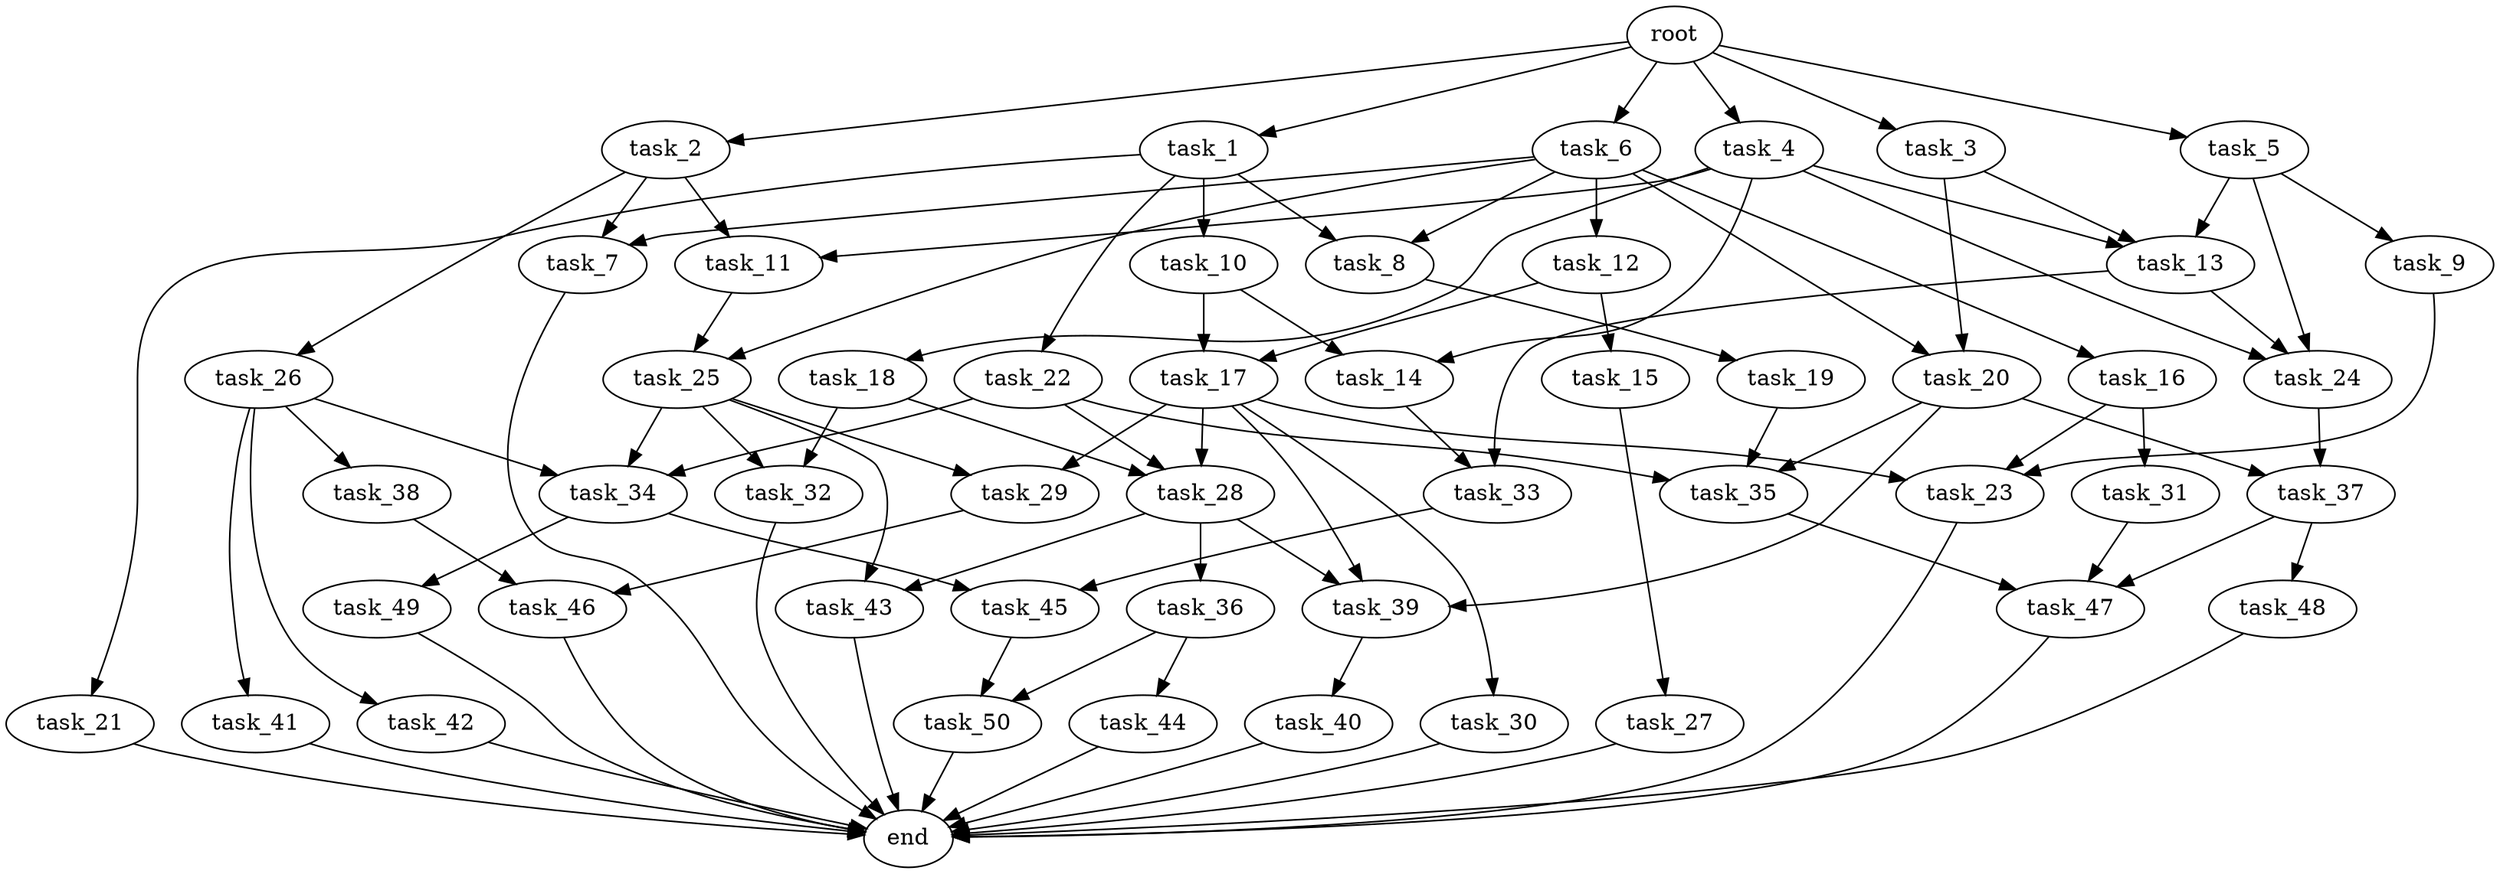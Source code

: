 digraph G {
  root [size="0.000000e+00"];
  task_1 [size="1.995473e+09"];
  task_2 [size="1.005099e+09"];
  task_3 [size="5.358873e+09"];
  task_4 [size="8.899232e+09"];
  task_5 [size="7.910124e+09"];
  task_6 [size="9.764830e+09"];
  task_7 [size="8.066059e+09"];
  task_8 [size="5.371534e+09"];
  task_9 [size="3.245806e+09"];
  task_10 [size="3.997957e+09"];
  task_11 [size="7.590411e+09"];
  task_12 [size="2.279065e+09"];
  task_13 [size="9.227465e+09"];
  task_14 [size="6.432520e+09"];
  task_15 [size="2.726588e+09"];
  task_16 [size="8.018853e+09"];
  task_17 [size="6.053727e+08"];
  task_18 [size="7.168822e+09"];
  task_19 [size="1.573992e+08"];
  task_20 [size="1.459923e+09"];
  task_21 [size="4.868359e+09"];
  task_22 [size="7.486985e+09"];
  task_23 [size="4.739959e+09"];
  task_24 [size="6.222716e+09"];
  task_25 [size="3.488728e+09"];
  task_26 [size="8.415094e+09"];
  task_27 [size="1.503387e+09"];
  task_28 [size="9.208304e+09"];
  task_29 [size="1.496718e+07"];
  task_30 [size="8.508156e+09"];
  task_31 [size="7.997163e+09"];
  task_32 [size="5.049795e+09"];
  task_33 [size="8.773036e+09"];
  task_34 [size="6.149912e+09"];
  task_35 [size="6.113345e+09"];
  task_36 [size="9.380714e+09"];
  task_37 [size="6.415371e+09"];
  task_38 [size="2.142065e+09"];
  task_39 [size="1.557080e+09"];
  task_40 [size="8.475380e+09"];
  task_41 [size="6.276933e+09"];
  task_42 [size="2.454954e+09"];
  task_43 [size="4.483533e+09"];
  task_44 [size="9.532482e+09"];
  task_45 [size="2.102162e+09"];
  task_46 [size="3.067556e+09"];
  task_47 [size="5.028469e+09"];
  task_48 [size="6.341975e+09"];
  task_49 [size="1.008354e+09"];
  task_50 [size="3.250183e+09"];
  end [size="0.000000e+00"];

  root -> task_1 [size="1.000000e-12"];
  root -> task_2 [size="1.000000e-12"];
  root -> task_3 [size="1.000000e-12"];
  root -> task_4 [size="1.000000e-12"];
  root -> task_5 [size="1.000000e-12"];
  root -> task_6 [size="1.000000e-12"];
  task_1 -> task_8 [size="2.685767e+08"];
  task_1 -> task_10 [size="3.997957e+08"];
  task_1 -> task_21 [size="4.868359e+08"];
  task_1 -> task_22 [size="7.486985e+08"];
  task_2 -> task_7 [size="4.033030e+08"];
  task_2 -> task_11 [size="3.795206e+08"];
  task_2 -> task_26 [size="8.415094e+08"];
  task_3 -> task_13 [size="3.075822e+08"];
  task_3 -> task_20 [size="7.299616e+07"];
  task_4 -> task_11 [size="3.795206e+08"];
  task_4 -> task_13 [size="3.075822e+08"];
  task_4 -> task_14 [size="3.216260e+08"];
  task_4 -> task_18 [size="7.168822e+08"];
  task_4 -> task_24 [size="2.074239e+08"];
  task_5 -> task_9 [size="3.245806e+08"];
  task_5 -> task_13 [size="3.075822e+08"];
  task_5 -> task_24 [size="2.074239e+08"];
  task_6 -> task_7 [size="4.033030e+08"];
  task_6 -> task_8 [size="2.685767e+08"];
  task_6 -> task_12 [size="2.279065e+08"];
  task_6 -> task_16 [size="8.018853e+08"];
  task_6 -> task_20 [size="7.299616e+07"];
  task_6 -> task_25 [size="1.744364e+08"];
  task_7 -> end [size="1.000000e-12"];
  task_8 -> task_19 [size="1.573992e+07"];
  task_9 -> task_23 [size="1.579986e+08"];
  task_10 -> task_14 [size="3.216260e+08"];
  task_10 -> task_17 [size="3.026864e+07"];
  task_11 -> task_25 [size="1.744364e+08"];
  task_12 -> task_15 [size="2.726588e+08"];
  task_12 -> task_17 [size="3.026864e+07"];
  task_13 -> task_24 [size="2.074239e+08"];
  task_13 -> task_33 [size="4.386518e+08"];
  task_14 -> task_33 [size="4.386518e+08"];
  task_15 -> task_27 [size="1.503387e+08"];
  task_16 -> task_23 [size="1.579986e+08"];
  task_16 -> task_31 [size="7.997163e+08"];
  task_17 -> task_23 [size="1.579986e+08"];
  task_17 -> task_28 [size="3.069435e+08"];
  task_17 -> task_29 [size="7.483592e+05"];
  task_17 -> task_30 [size="8.508156e+08"];
  task_17 -> task_39 [size="5.190266e+07"];
  task_18 -> task_28 [size="3.069435e+08"];
  task_18 -> task_32 [size="2.524897e+08"];
  task_19 -> task_35 [size="2.037782e+08"];
  task_20 -> task_35 [size="2.037782e+08"];
  task_20 -> task_37 [size="3.207685e+08"];
  task_20 -> task_39 [size="5.190266e+07"];
  task_21 -> end [size="1.000000e-12"];
  task_22 -> task_28 [size="3.069435e+08"];
  task_22 -> task_34 [size="2.049971e+08"];
  task_22 -> task_35 [size="2.037782e+08"];
  task_23 -> end [size="1.000000e-12"];
  task_24 -> task_37 [size="3.207685e+08"];
  task_25 -> task_29 [size="7.483592e+05"];
  task_25 -> task_32 [size="2.524897e+08"];
  task_25 -> task_34 [size="2.049971e+08"];
  task_25 -> task_43 [size="2.241767e+08"];
  task_26 -> task_34 [size="2.049971e+08"];
  task_26 -> task_38 [size="2.142065e+08"];
  task_26 -> task_41 [size="6.276933e+08"];
  task_26 -> task_42 [size="2.454954e+08"];
  task_27 -> end [size="1.000000e-12"];
  task_28 -> task_36 [size="9.380714e+08"];
  task_28 -> task_39 [size="5.190266e+07"];
  task_28 -> task_43 [size="2.241767e+08"];
  task_29 -> task_46 [size="1.533778e+08"];
  task_30 -> end [size="1.000000e-12"];
  task_31 -> task_47 [size="1.676156e+08"];
  task_32 -> end [size="1.000000e-12"];
  task_33 -> task_45 [size="1.051081e+08"];
  task_34 -> task_45 [size="1.051081e+08"];
  task_34 -> task_49 [size="1.008354e+08"];
  task_35 -> task_47 [size="1.676156e+08"];
  task_36 -> task_44 [size="9.532482e+08"];
  task_36 -> task_50 [size="1.625091e+08"];
  task_37 -> task_47 [size="1.676156e+08"];
  task_37 -> task_48 [size="6.341975e+08"];
  task_38 -> task_46 [size="1.533778e+08"];
  task_39 -> task_40 [size="8.475380e+08"];
  task_40 -> end [size="1.000000e-12"];
  task_41 -> end [size="1.000000e-12"];
  task_42 -> end [size="1.000000e-12"];
  task_43 -> end [size="1.000000e-12"];
  task_44 -> end [size="1.000000e-12"];
  task_45 -> task_50 [size="1.625091e+08"];
  task_46 -> end [size="1.000000e-12"];
  task_47 -> end [size="1.000000e-12"];
  task_48 -> end [size="1.000000e-12"];
  task_49 -> end [size="1.000000e-12"];
  task_50 -> end [size="1.000000e-12"];
}
